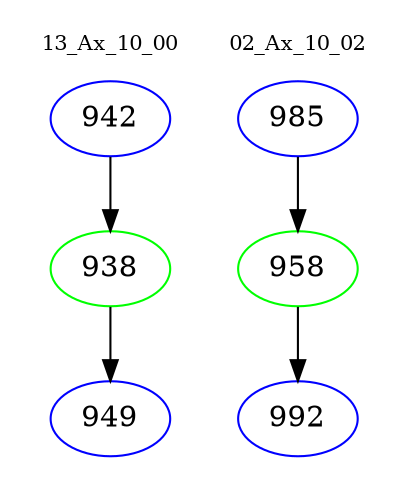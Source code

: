 digraph{
subgraph cluster_0 {
color = white
label = "13_Ax_10_00";
fontsize=10;
T0_942 [label="942", color="blue"]
T0_942 -> T0_938 [color="black"]
T0_938 [label="938", color="green"]
T0_938 -> T0_949 [color="black"]
T0_949 [label="949", color="blue"]
}
subgraph cluster_1 {
color = white
label = "02_Ax_10_02";
fontsize=10;
T1_985 [label="985", color="blue"]
T1_985 -> T1_958 [color="black"]
T1_958 [label="958", color="green"]
T1_958 -> T1_992 [color="black"]
T1_992 [label="992", color="blue"]
}
}
